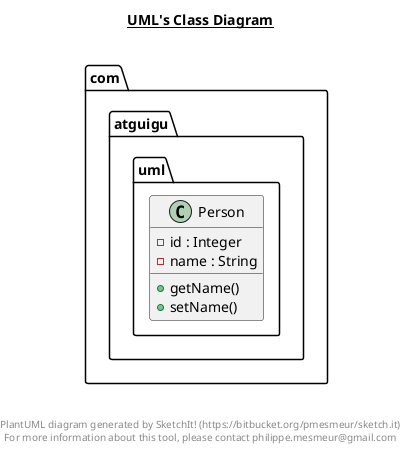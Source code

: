 @startuml

title __UML's Class Diagram__\n

  namespace com.atguigu.uml {
    class com.atguigu.uml.Person {
        - id : Integer
        - name : String
        + getName()
        + setName()
    }
  }
  



right footer


PlantUML diagram generated by SketchIt! (https://bitbucket.org/pmesmeur/sketch.it)
For more information about this tool, please contact philippe.mesmeur@gmail.com
endfooter

@enduml
